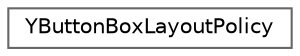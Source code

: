 digraph "Graphical Class Hierarchy"
{
 // LATEX_PDF_SIZE
  bgcolor="transparent";
  edge [fontname=Helvetica,fontsize=10,labelfontname=Helvetica,labelfontsize=10];
  node [fontname=Helvetica,fontsize=10,shape=box,height=0.2,width=0.4];
  rankdir="LR";
  Node0 [id="Node000000",label="YButtonBoxLayoutPolicy",height=0.2,width=0.4,color="grey40", fillcolor="white", style="filled",URL="$structYButtonBoxLayoutPolicy.html",tooltip=" "];
}
